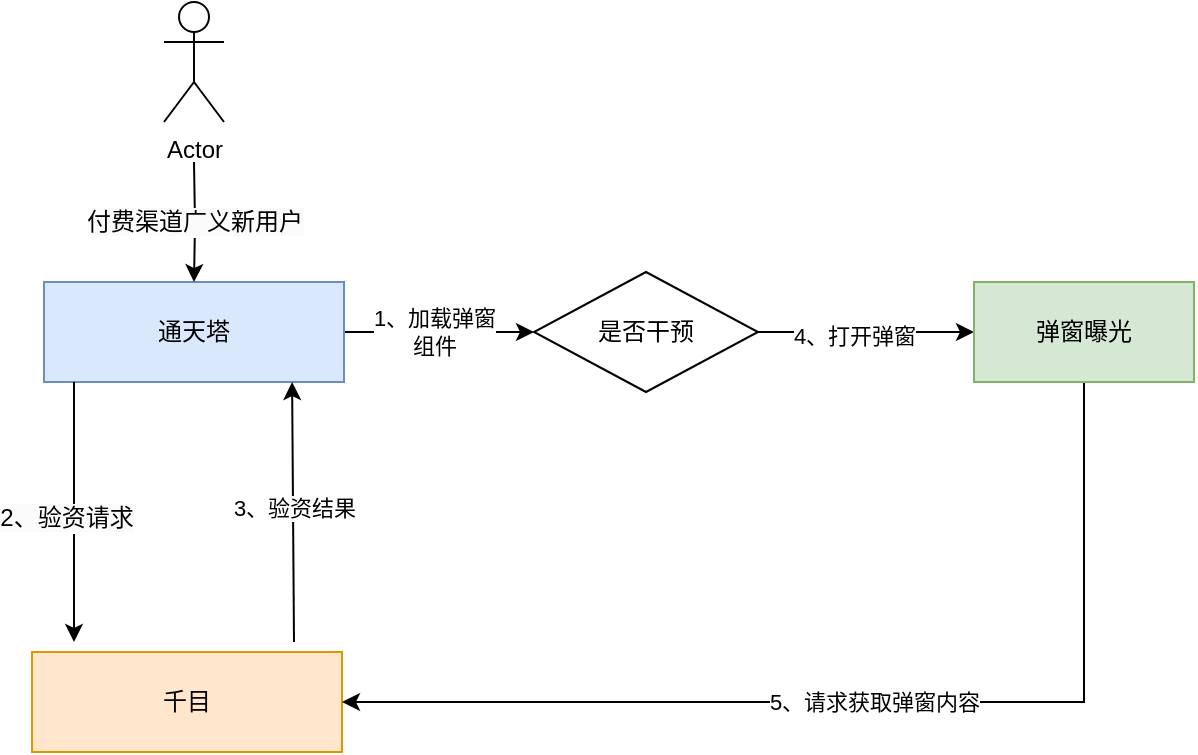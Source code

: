 <mxfile version="20.7.4" type="github">
  <diagram id="hpN8y-AgxtA0ZT0aj-4h" name="第 1 页">
    <mxGraphModel dx="1227" dy="795" grid="1" gridSize="10" guides="1" tooltips="1" connect="1" arrows="1" fold="1" page="1" pageScale="1" pageWidth="827" pageHeight="1169" math="0" shadow="0">
      <root>
        <mxCell id="0" />
        <mxCell id="1" parent="0" />
        <mxCell id="8_wQTp-wXSp1oLWiJIMm-8" value="1、加载弹窗&lt;br&gt;组件" style="edgeStyle=orthogonalEdgeStyle;rounded=0;orthogonalLoop=1;jettySize=auto;html=1;entryX=0;entryY=0.5;entryDx=0;entryDy=0;" edge="1" parent="1" source="8_wQTp-wXSp1oLWiJIMm-1" target="8_wQTp-wXSp1oLWiJIMm-12">
          <mxGeometry x="-0.053" relative="1" as="geometry">
            <mxPoint x="300" y="225" as="targetPoint" />
            <mxPoint as="offset" />
          </mxGeometry>
        </mxCell>
        <mxCell id="8_wQTp-wXSp1oLWiJIMm-1" value="通天塔" style="rounded=0;whiteSpace=wrap;html=1;fillColor=#dae8fc;strokeColor=#6c8ebf;" vertex="1" parent="1">
          <mxGeometry x="85" y="200" width="150" height="50" as="geometry" />
        </mxCell>
        <mxCell id="8_wQTp-wXSp1oLWiJIMm-5" value="" style="edgeStyle=orthogonalEdgeStyle;rounded=0;orthogonalLoop=1;jettySize=auto;html=1;" edge="1" parent="1" target="8_wQTp-wXSp1oLWiJIMm-1">
          <mxGeometry relative="1" as="geometry">
            <mxPoint x="160" y="140" as="sourcePoint" />
          </mxGeometry>
        </mxCell>
        <mxCell id="8_wQTp-wXSp1oLWiJIMm-25" value="&lt;span style=&quot;font-size: 12px; background-color: rgb(251, 251, 251);&quot;&gt;付费渠道广义新用户&lt;/span&gt;" style="edgeLabel;html=1;align=center;verticalAlign=middle;resizable=0;points=[];" vertex="1" connectable="0" parent="8_wQTp-wXSp1oLWiJIMm-5">
          <mxGeometry x="-0.64" y="-2" relative="1" as="geometry">
            <mxPoint x="2" y="19" as="offset" />
          </mxGeometry>
        </mxCell>
        <mxCell id="8_wQTp-wXSp1oLWiJIMm-3" value="Actor" style="shape=umlActor;verticalLabelPosition=bottom;verticalAlign=top;html=1;outlineConnect=0;" vertex="1" parent="1">
          <mxGeometry x="145" y="60" width="30" height="60" as="geometry" />
        </mxCell>
        <mxCell id="8_wQTp-wXSp1oLWiJIMm-7" value="千目" style="rounded=0;whiteSpace=wrap;html=1;fillColor=#ffe6cc;strokeColor=#d79b00;" vertex="1" parent="1">
          <mxGeometry x="79" y="385" width="155" height="50" as="geometry" />
        </mxCell>
        <mxCell id="8_wQTp-wXSp1oLWiJIMm-14" style="edgeStyle=orthogonalEdgeStyle;rounded=0;orthogonalLoop=1;jettySize=auto;html=1;entryX=0;entryY=0.5;entryDx=0;entryDy=0;" edge="1" parent="1" source="8_wQTp-wXSp1oLWiJIMm-12" target="8_wQTp-wXSp1oLWiJIMm-13">
          <mxGeometry relative="1" as="geometry" />
        </mxCell>
        <mxCell id="8_wQTp-wXSp1oLWiJIMm-29" value="4、" style="edgeLabel;html=1;align=center;verticalAlign=middle;resizable=0;points=[];" vertex="1" connectable="0" parent="8_wQTp-wXSp1oLWiJIMm-14">
          <mxGeometry y="4" relative="1" as="geometry">
            <mxPoint x="-7" y="4" as="offset" />
          </mxGeometry>
        </mxCell>
        <mxCell id="8_wQTp-wXSp1oLWiJIMm-31" value="4、打开弹窗" style="edgeLabel;html=1;align=center;verticalAlign=middle;resizable=0;points=[];" vertex="1" connectable="0" parent="8_wQTp-wXSp1oLWiJIMm-14">
          <mxGeometry x="0.151" y="-2" relative="1" as="geometry">
            <mxPoint x="-14" as="offset" />
          </mxGeometry>
        </mxCell>
        <mxCell id="8_wQTp-wXSp1oLWiJIMm-12" value="是否干预" style="rhombus;whiteSpace=wrap;html=1;" vertex="1" parent="1">
          <mxGeometry x="330" y="195" width="112" height="60" as="geometry" />
        </mxCell>
        <mxCell id="8_wQTp-wXSp1oLWiJIMm-16" value="5、请求获取弹窗内容" style="edgeStyle=orthogonalEdgeStyle;rounded=0;orthogonalLoop=1;jettySize=auto;html=1;entryX=1;entryY=0.5;entryDx=0;entryDy=0;exitX=0.5;exitY=1;exitDx=0;exitDy=0;" edge="1" parent="1" source="8_wQTp-wXSp1oLWiJIMm-13" target="8_wQTp-wXSp1oLWiJIMm-7">
          <mxGeometry relative="1" as="geometry">
            <mxPoint x="240" y="410" as="targetPoint" />
            <Array as="points">
              <mxPoint x="605" y="410" />
            </Array>
          </mxGeometry>
        </mxCell>
        <mxCell id="8_wQTp-wXSp1oLWiJIMm-13" value="弹窗曝光" style="rounded=0;whiteSpace=wrap;html=1;fillColor=#d5e8d4;strokeColor=#82b366;" vertex="1" parent="1">
          <mxGeometry x="550" y="200" width="110" height="50" as="geometry" />
        </mxCell>
        <mxCell id="8_wQTp-wXSp1oLWiJIMm-19" value="" style="endArrow=classic;html=1;rounded=0;" edge="1" parent="1">
          <mxGeometry width="50" height="50" relative="1" as="geometry">
            <mxPoint x="100" y="250" as="sourcePoint" />
            <mxPoint x="100" y="380" as="targetPoint" />
          </mxGeometry>
        </mxCell>
        <mxCell id="8_wQTp-wXSp1oLWiJIMm-27" value="&lt;span style=&quot;font-size: 12px; background-color: rgb(251, 251, 251);&quot;&gt;2、验资请求&lt;/span&gt;" style="edgeLabel;html=1;align=center;verticalAlign=middle;resizable=0;points=[];" vertex="1" connectable="0" parent="8_wQTp-wXSp1oLWiJIMm-19">
          <mxGeometry x="0.046" y="-4" relative="1" as="geometry">
            <mxPoint as="offset" />
          </mxGeometry>
        </mxCell>
        <mxCell id="8_wQTp-wXSp1oLWiJIMm-20" value="" style="endArrow=classic;html=1;rounded=0;entryX=0.827;entryY=1;entryDx=0;entryDy=0;entryPerimeter=0;" edge="1" parent="1" target="8_wQTp-wXSp1oLWiJIMm-1">
          <mxGeometry width="50" height="50" relative="1" as="geometry">
            <mxPoint x="210" y="380" as="sourcePoint" />
            <mxPoint x="230" y="290" as="targetPoint" />
          </mxGeometry>
        </mxCell>
        <mxCell id="8_wQTp-wXSp1oLWiJIMm-28" value="3、验资结果" style="edgeLabel;html=1;align=center;verticalAlign=middle;resizable=0;points=[];" vertex="1" connectable="0" parent="8_wQTp-wXSp1oLWiJIMm-20">
          <mxGeometry x="0.031" relative="1" as="geometry">
            <mxPoint as="offset" />
          </mxGeometry>
        </mxCell>
      </root>
    </mxGraphModel>
  </diagram>
</mxfile>
